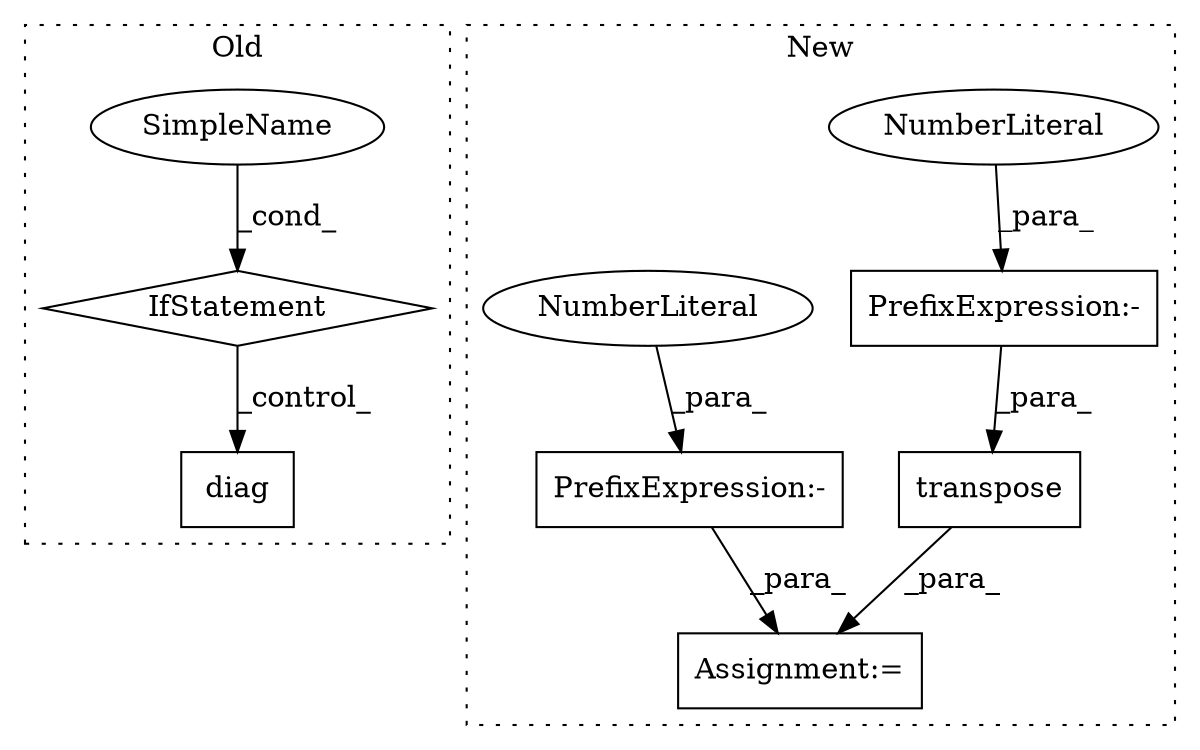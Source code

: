 digraph G {
subgraph cluster0 {
1 [label="diag" a="32" s="3277" l="6" shape="box"];
8 [label="IfStatement" a="25" s="3354" l="37" shape="diamond"];
9 [label="SimpleName" a="42" s="3386" l="5" shape="ellipse"];
label = "Old";
style="dotted";
}
subgraph cluster1 {
2 [label="transpose" a="32" s="2928,2942" l="10,1" shape="box"];
3 [label="Assignment:=" a="7" s="3278" l="1" shape="box"];
4 [label="PrefixExpression:-" a="38" s="2940" l="1" shape="box"];
5 [label="NumberLiteral" a="34" s="2941" l="1" shape="ellipse"];
6 [label="PrefixExpression:-" a="38" s="2982" l="1" shape="box"];
7 [label="NumberLiteral" a="34" s="2983" l="1" shape="ellipse"];
label = "New";
style="dotted";
}
2 -> 3 [label="_para_"];
4 -> 2 [label="_para_"];
5 -> 4 [label="_para_"];
6 -> 3 [label="_para_"];
7 -> 6 [label="_para_"];
8 -> 1 [label="_control_"];
9 -> 8 [label="_cond_"];
}
